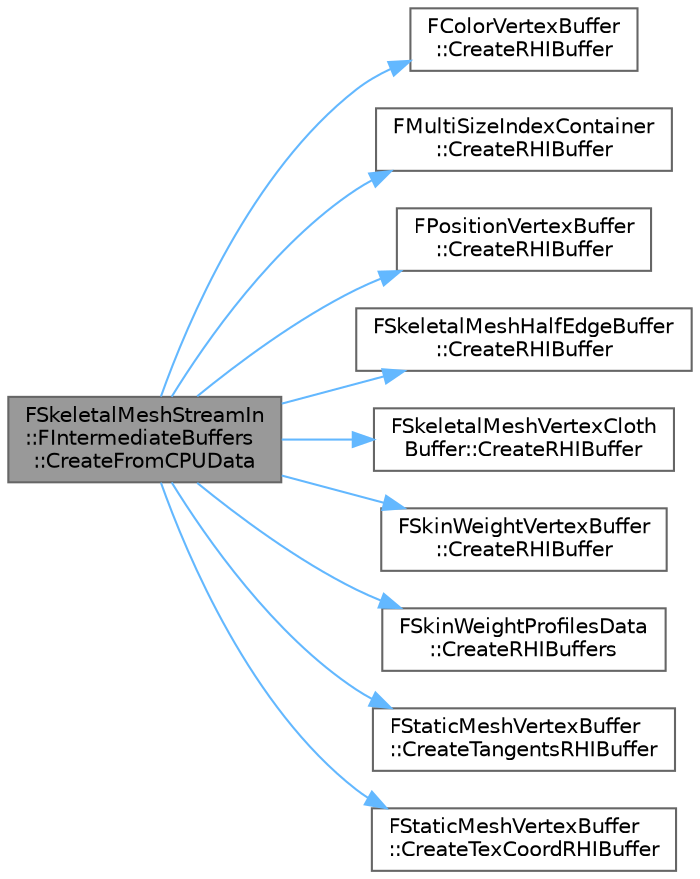 digraph "FSkeletalMeshStreamIn::FIntermediateBuffers::CreateFromCPUData"
{
 // INTERACTIVE_SVG=YES
 // LATEX_PDF_SIZE
  bgcolor="transparent";
  edge [fontname=Helvetica,fontsize=10,labelfontname=Helvetica,labelfontsize=10];
  node [fontname=Helvetica,fontsize=10,shape=box,height=0.2,width=0.4];
  rankdir="LR";
  Node1 [id="Node000001",label="FSkeletalMeshStreamIn\l::FIntermediateBuffers\l::CreateFromCPUData",height=0.2,width=0.4,color="gray40", fillcolor="grey60", style="filled", fontcolor="black",tooltip=" "];
  Node1 -> Node2 [id="edge1_Node000001_Node000002",color="steelblue1",style="solid",tooltip=" "];
  Node2 [id="Node000002",label="FColorVertexBuffer\l::CreateRHIBuffer",height=0.2,width=0.4,color="grey40", fillcolor="white", style="filled",URL="$d9/de0/classFColorVertexBuffer.html#acbbf7fe1a5a74df989f11d5aa9104098",tooltip="Create an RHI vertex buffer with CPU data."];
  Node1 -> Node3 [id="edge2_Node000001_Node000003",color="steelblue1",style="solid",tooltip=" "];
  Node3 [id="Node000003",label="FMultiSizeIndexContainer\l::CreateRHIBuffer",height=0.2,width=0.4,color="grey40", fillcolor="white", style="filled",URL="$d9/dad/classFMultiSizeIndexContainer.html#adc56daed1367282837f124aad4169503",tooltip=" "];
  Node1 -> Node4 [id="edge3_Node000001_Node000004",color="steelblue1",style="solid",tooltip=" "];
  Node4 [id="Node000004",label="FPositionVertexBuffer\l::CreateRHIBuffer",height=0.2,width=0.4,color="grey40", fillcolor="white", style="filled",URL="$db/db9/classFPositionVertexBuffer.html#af5a322da07b0319df264f722c126f012",tooltip="Create an RHI vertex buffer with CPU data."];
  Node1 -> Node5 [id="edge4_Node000001_Node000005",color="steelblue1",style="solid",tooltip=" "];
  Node5 [id="Node000005",label="FSkeletalMeshHalfEdgeBuffer\l::CreateRHIBuffer",height=0.2,width=0.4,color="grey40", fillcolor="white", style="filled",URL="$d8/dd9/classFSkeletalMeshHalfEdgeBuffer.html#a63399c0c28c5d0ce6effde16824a2210",tooltip=" "];
  Node1 -> Node6 [id="edge5_Node000001_Node000006",color="steelblue1",style="solid",tooltip=" "];
  Node6 [id="Node000006",label="FSkeletalMeshVertexCloth\lBuffer::CreateRHIBuffer",height=0.2,width=0.4,color="grey40", fillcolor="white", style="filled",URL="$d4/d2b/classFSkeletalMeshVertexClothBuffer.html#ab551d6ad4c2adad4357ed1c9f75ff290",tooltip="Create an RHI vertex buffer with CPU data."];
  Node1 -> Node7 [id="edge6_Node000001_Node000007",color="steelblue1",style="solid",tooltip=" "];
  Node7 [id="Node000007",label="FSkinWeightVertexBuffer\l::CreateRHIBuffer",height=0.2,width=0.4,color="grey40", fillcolor="white", style="filled",URL="$d4/d87/classFSkinWeightVertexBuffer.html#aac6fa9b0fe009553526317a419f18db3",tooltip=" "];
  Node1 -> Node8 [id="edge7_Node000001_Node000008",color="steelblue1",style="solid",tooltip=" "];
  Node8 [id="Node000008",label="FSkinWeightProfilesData\l::CreateRHIBuffers",height=0.2,width=0.4,color="grey40", fillcolor="white", style="filled",URL="$d7/d61/structFSkinWeightProfilesData.html#a0fbf09d43f930b65b08db3dd918db8cf",tooltip=" "];
  Node1 -> Node9 [id="edge8_Node000001_Node000009",color="steelblue1",style="solid",tooltip=" "];
  Node9 [id="Node000009",label="FStaticMeshVertexBuffer\l::CreateTangentsRHIBuffer",height=0.2,width=0.4,color="grey40", fillcolor="white", style="filled",URL="$d7/d68/classFStaticMeshVertexBuffer.html#adb2497d28c2adbbc0e21e1d2a98b0970",tooltip="Create an RHI vertex buffer with CPU data."];
  Node1 -> Node10 [id="edge9_Node000001_Node000010",color="steelblue1",style="solid",tooltip=" "];
  Node10 [id="Node000010",label="FStaticMeshVertexBuffer\l::CreateTexCoordRHIBuffer",height=0.2,width=0.4,color="grey40", fillcolor="white", style="filled",URL="$d7/d68/classFStaticMeshVertexBuffer.html#ab352c27f8b0d02274026f016d30ff55f",tooltip=" "];
}
